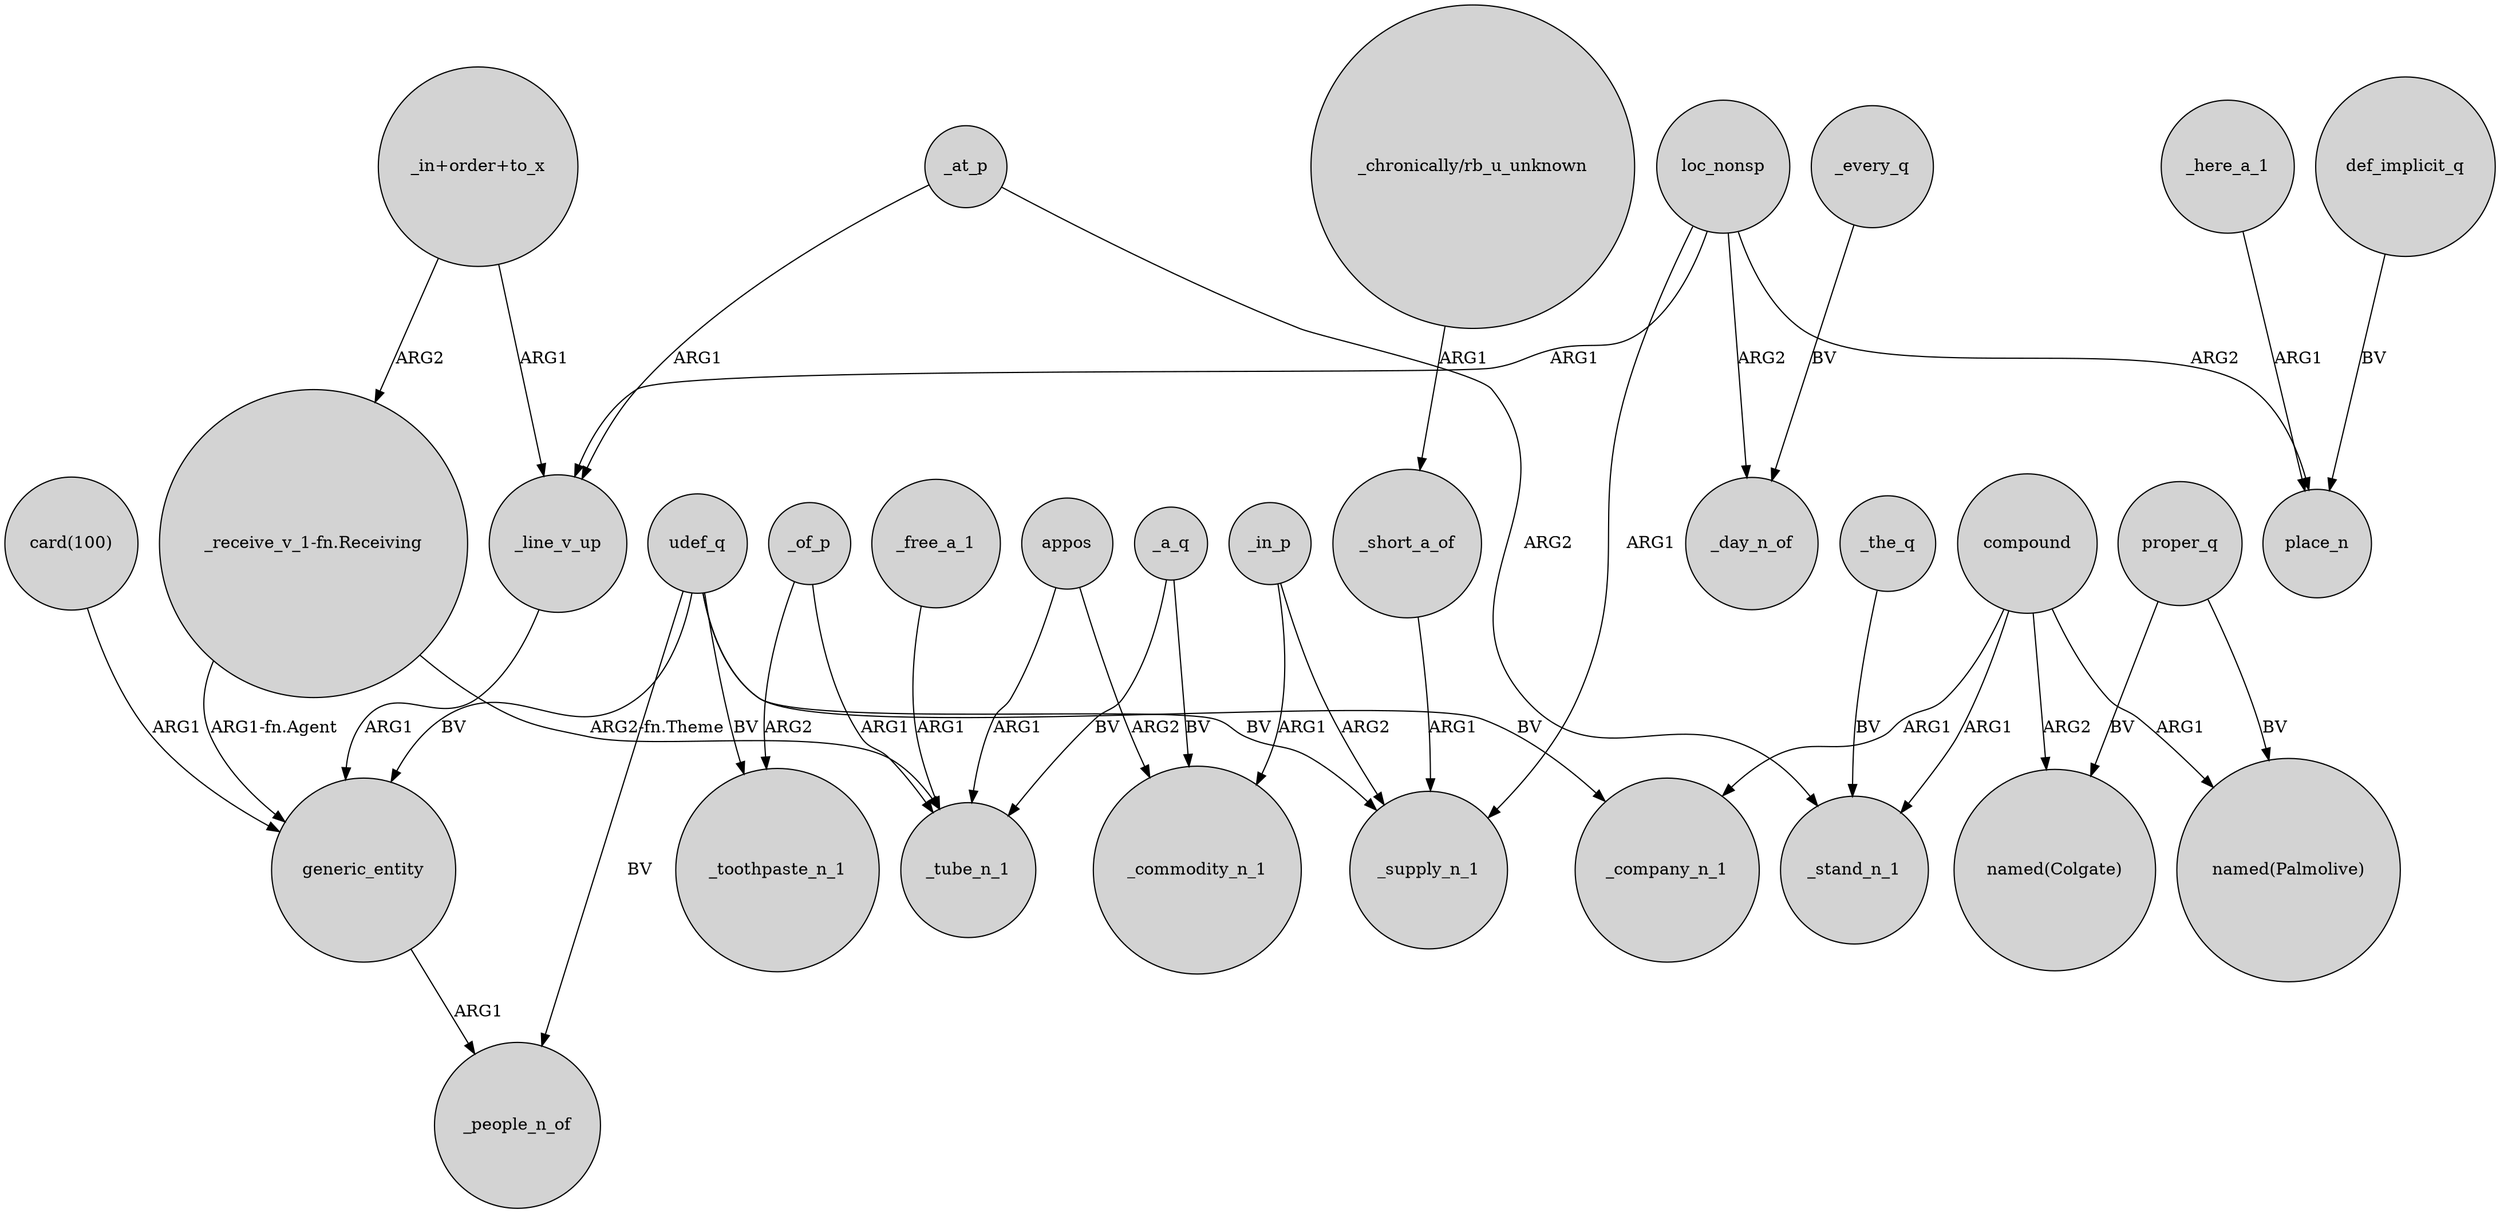 digraph {
	node [shape=circle style=filled]
	_line_v_up -> generic_entity [label=ARG1]
	_here_a_1 -> place_n [label=ARG1]
	udef_q -> generic_entity [label=BV]
	"card(100)" -> generic_entity [label=ARG1]
	_in_p -> _commodity_n_1 [label=ARG1]
	_of_p -> _toothpaste_n_1 [label=ARG2]
	_short_a_of -> _supply_n_1 [label=ARG1]
	appos -> _commodity_n_1 [label=ARG2]
	"_receive_v_1-fn.Receiving" -> _tube_n_1 [label="ARG2-fn.Theme"]
	compound -> _company_n_1 [label=ARG1]
	def_implicit_q -> place_n [label=BV]
	proper_q -> "named(Colgate)" [label=BV]
	_the_q -> _stand_n_1 [label=BV]
	udef_q -> _supply_n_1 [label=BV]
	_of_p -> _tube_n_1 [label=ARG1]
	appos -> _tube_n_1 [label=ARG1]
	_a_q -> _commodity_n_1 [label=BV]
	udef_q -> _people_n_of [label=BV]
	proper_q -> "named(Palmolive)" [label=BV]
	udef_q -> _toothpaste_n_1 [label=BV]
	_at_p -> _stand_n_1 [label=ARG2]
	compound -> _stand_n_1 [label=ARG1]
	"_chronically/rb_u_unknown" -> _short_a_of [label=ARG1]
	compound -> "named(Palmolive)" [label=ARG1]
	compound -> "named(Colgate)" [label=ARG2]
	loc_nonsp -> _supply_n_1 [label=ARG1]
	_a_q -> _tube_n_1 [label=BV]
	"_in+order+to_x" -> _line_v_up [label=ARG1]
	_at_p -> _line_v_up [label=ARG1]
	"_in+order+to_x" -> "_receive_v_1-fn.Receiving" [label=ARG2]
	loc_nonsp -> _day_n_of [label=ARG2]
	loc_nonsp -> place_n [label=ARG2]
	generic_entity -> _people_n_of [label=ARG1]
	_in_p -> _supply_n_1 [label=ARG2]
	_every_q -> _day_n_of [label=BV]
	loc_nonsp -> _line_v_up [label=ARG1]
	_free_a_1 -> _tube_n_1 [label=ARG1]
	"_receive_v_1-fn.Receiving" -> generic_entity [label="ARG1-fn.Agent"]
	udef_q -> _company_n_1 [label=BV]
}
